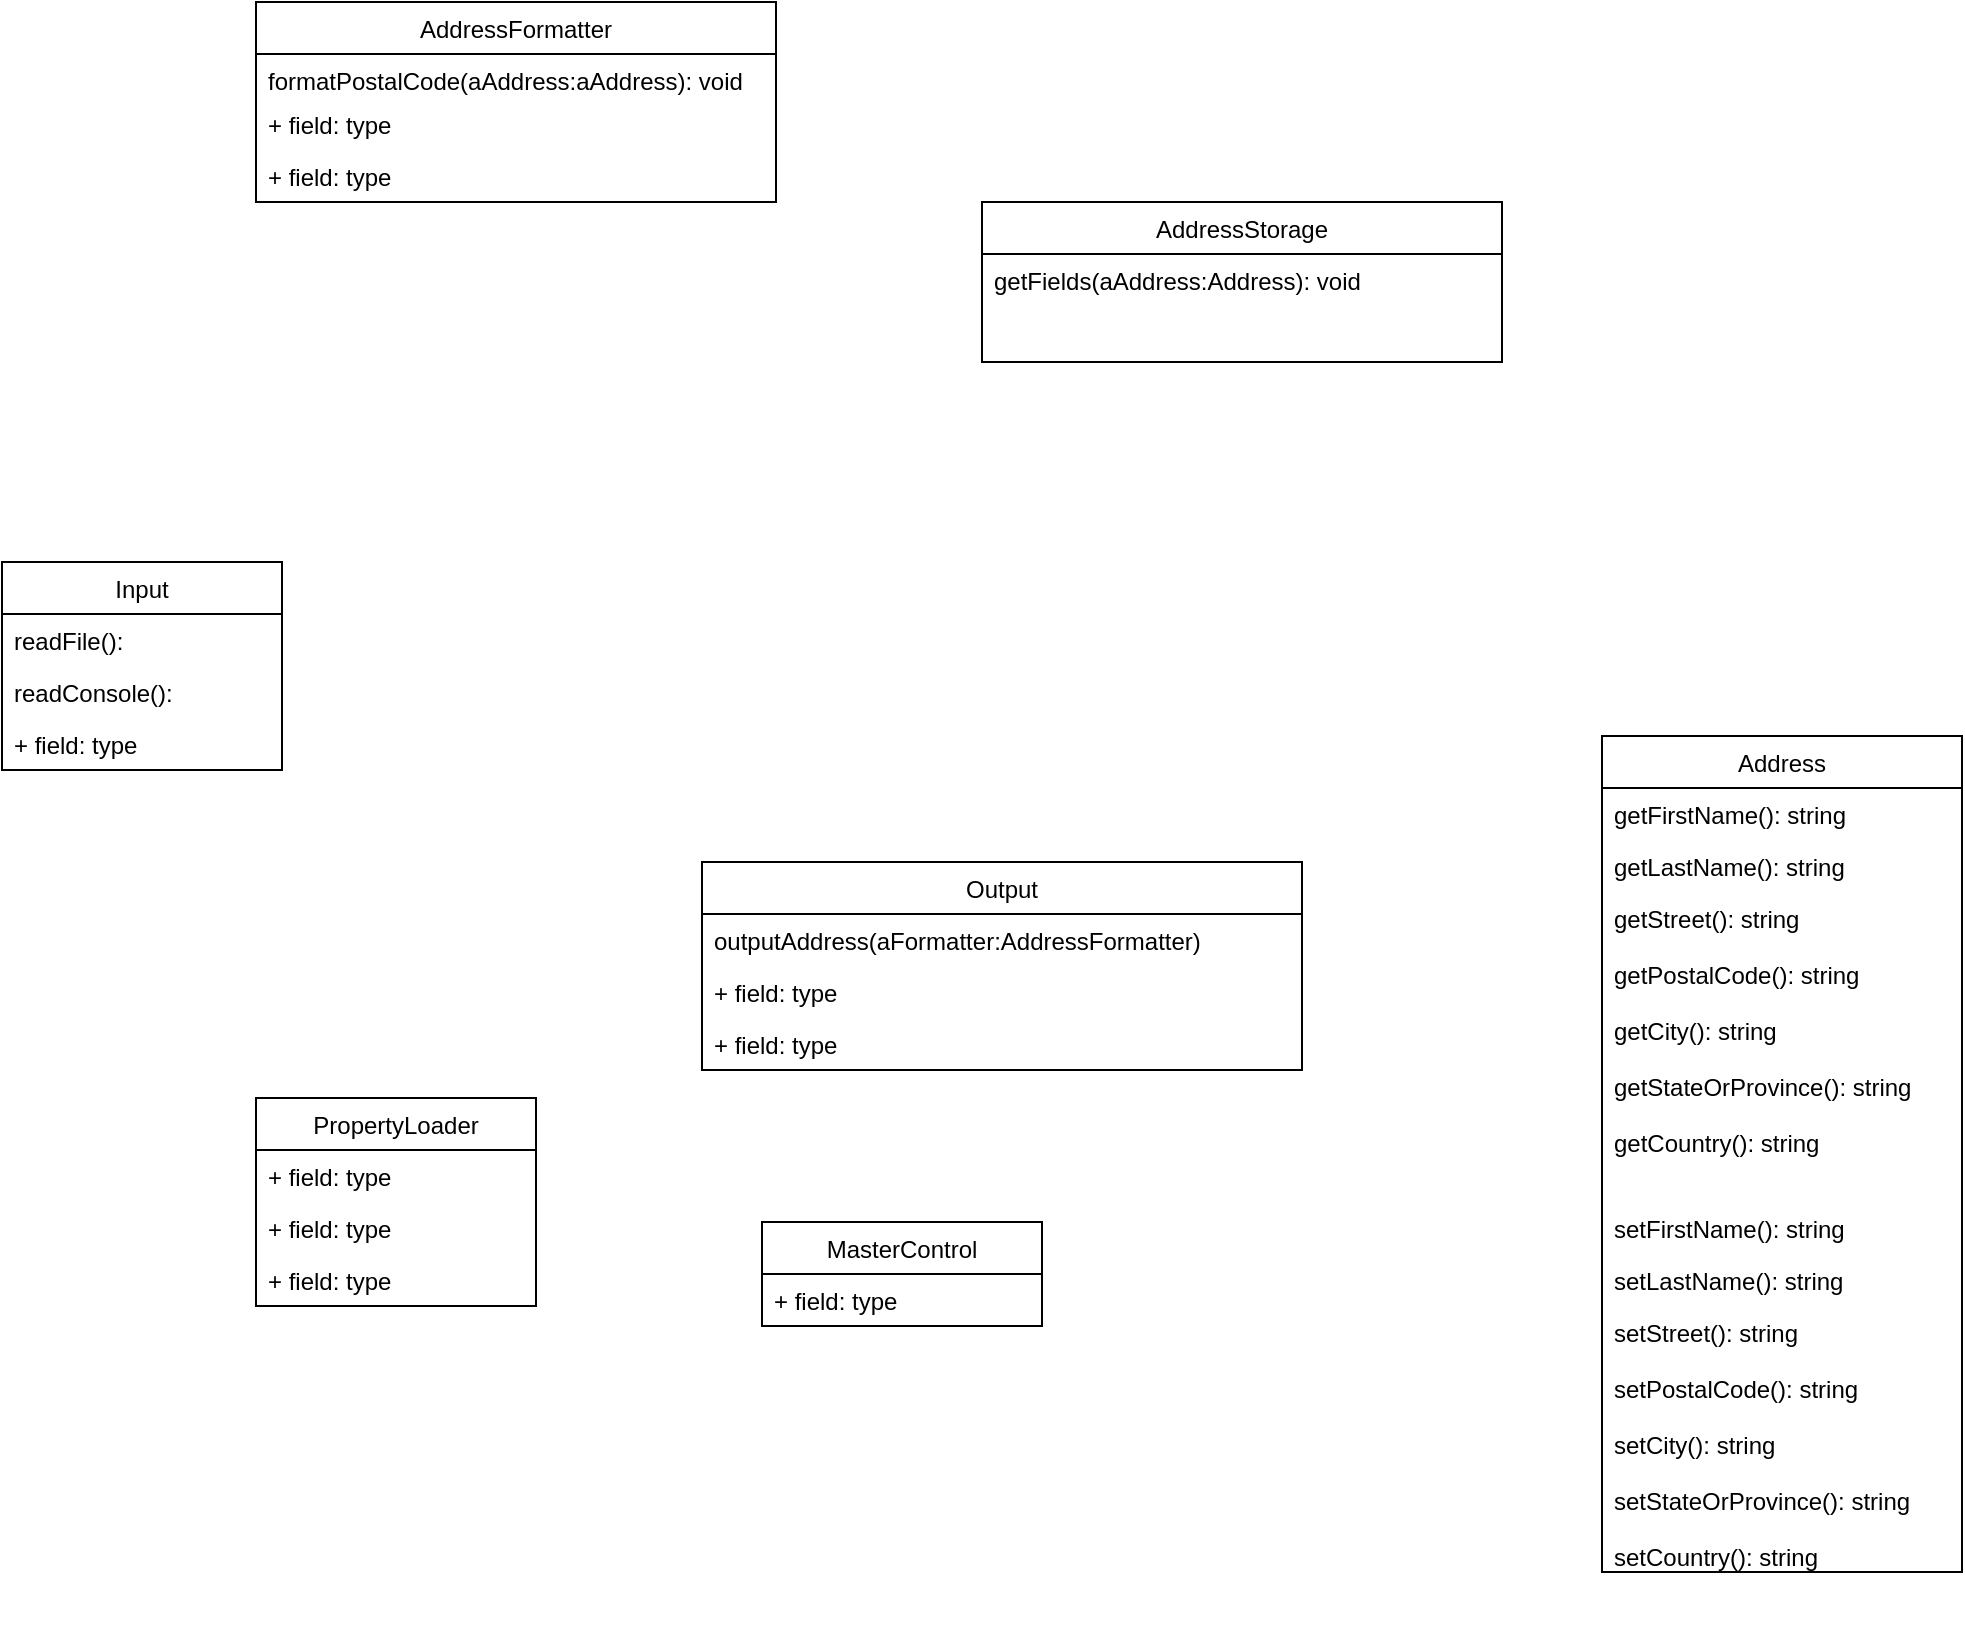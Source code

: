 <mxfile version="14.2.7" type="github">
  <diagram name="Page-1" id="929967ad-93f9-6ef4-fab6-5d389245f69c">
    <mxGraphModel dx="1186" dy="875" grid="1" gridSize="10" guides="1" tooltips="1" connect="1" arrows="1" fold="1" page="1" pageScale="1.5" pageWidth="1169" pageHeight="826" background="none" math="0" shadow="0">
      <root>
        <mxCell id="0" style=";html=1;" />
        <mxCell id="1" style=";html=1;" parent="0" />
        <mxCell id="BPb1q2xjMMaSEA_R7cb4-1" value="Input" style="swimlane;fontStyle=0;childLayout=stackLayout;horizontal=1;startSize=26;fillColor=none;horizontalStack=0;resizeParent=1;resizeParentMax=0;resizeLast=0;collapsible=1;marginBottom=0;" parent="1" vertex="1">
          <mxGeometry x="610" y="380" width="140" height="104" as="geometry" />
        </mxCell>
        <mxCell id="BPb1q2xjMMaSEA_R7cb4-2" value="readFile():" style="text;strokeColor=none;fillColor=none;align=left;verticalAlign=top;spacingLeft=4;spacingRight=4;overflow=hidden;rotatable=0;points=[[0,0.5],[1,0.5]];portConstraint=eastwest;" parent="BPb1q2xjMMaSEA_R7cb4-1" vertex="1">
          <mxGeometry y="26" width="140" height="26" as="geometry" />
        </mxCell>
        <mxCell id="BPb1q2xjMMaSEA_R7cb4-3" value="readConsole():" style="text;strokeColor=none;fillColor=none;align=left;verticalAlign=top;spacingLeft=4;spacingRight=4;overflow=hidden;rotatable=0;points=[[0,0.5],[1,0.5]];portConstraint=eastwest;" parent="BPb1q2xjMMaSEA_R7cb4-1" vertex="1">
          <mxGeometry y="52" width="140" height="26" as="geometry" />
        </mxCell>
        <mxCell id="BPb1q2xjMMaSEA_R7cb4-4" value="+ field: type" style="text;strokeColor=none;fillColor=none;align=left;verticalAlign=top;spacingLeft=4;spacingRight=4;overflow=hidden;rotatable=0;points=[[0,0.5],[1,0.5]];portConstraint=eastwest;" parent="BPb1q2xjMMaSEA_R7cb4-1" vertex="1">
          <mxGeometry y="78" width="140" height="26" as="geometry" />
        </mxCell>
        <mxCell id="BPb1q2xjMMaSEA_R7cb4-5" value="AddressFormatter" style="swimlane;fontStyle=0;childLayout=stackLayout;horizontal=1;startSize=26;fillColor=none;horizontalStack=0;resizeParent=1;resizeParentMax=0;resizeLast=0;collapsible=1;marginBottom=0;" parent="1" vertex="1">
          <mxGeometry x="737" y="100" width="260" height="100" as="geometry" />
        </mxCell>
        <mxCell id="BPb1q2xjMMaSEA_R7cb4-6" value="formatPostalCode(aAddress:aAddress): void" style="text;strokeColor=none;fillColor=none;align=left;verticalAlign=top;spacingLeft=4;spacingRight=4;overflow=hidden;rotatable=0;points=[[0,0.5],[1,0.5]];portConstraint=eastwest;" parent="BPb1q2xjMMaSEA_R7cb4-5" vertex="1">
          <mxGeometry y="26" width="260" height="22" as="geometry" />
        </mxCell>
        <mxCell id="BPb1q2xjMMaSEA_R7cb4-7" value="+ field: type" style="text;strokeColor=none;fillColor=none;align=left;verticalAlign=top;spacingLeft=4;spacingRight=4;overflow=hidden;rotatable=0;points=[[0,0.5],[1,0.5]];portConstraint=eastwest;" parent="BPb1q2xjMMaSEA_R7cb4-5" vertex="1">
          <mxGeometry y="48" width="260" height="26" as="geometry" />
        </mxCell>
        <mxCell id="BPb1q2xjMMaSEA_R7cb4-8" value="+ field: type" style="text;strokeColor=none;fillColor=none;align=left;verticalAlign=top;spacingLeft=4;spacingRight=4;overflow=hidden;rotatable=0;points=[[0,0.5],[1,0.5]];portConstraint=eastwest;" parent="BPb1q2xjMMaSEA_R7cb4-5" vertex="1">
          <mxGeometry y="74" width="260" height="26" as="geometry" />
        </mxCell>
        <mxCell id="BPb1q2xjMMaSEA_R7cb4-9" value="Output" style="swimlane;fontStyle=0;childLayout=stackLayout;horizontal=1;startSize=26;fillColor=none;horizontalStack=0;resizeParent=1;resizeParentMax=0;resizeLast=0;collapsible=1;marginBottom=0;" parent="1" vertex="1">
          <mxGeometry x="960" y="530" width="300" height="104" as="geometry" />
        </mxCell>
        <mxCell id="BPb1q2xjMMaSEA_R7cb4-10" value="outputAddress(aFormatter:AddressFormatter)" style="text;strokeColor=none;fillColor=none;align=left;verticalAlign=top;spacingLeft=4;spacingRight=4;overflow=hidden;rotatable=0;points=[[0,0.5],[1,0.5]];portConstraint=eastwest;" parent="BPb1q2xjMMaSEA_R7cb4-9" vertex="1">
          <mxGeometry y="26" width="300" height="26" as="geometry" />
        </mxCell>
        <mxCell id="BPb1q2xjMMaSEA_R7cb4-11" value="+ field: type" style="text;strokeColor=none;fillColor=none;align=left;verticalAlign=top;spacingLeft=4;spacingRight=4;overflow=hidden;rotatable=0;points=[[0,0.5],[1,0.5]];portConstraint=eastwest;" parent="BPb1q2xjMMaSEA_R7cb4-9" vertex="1">
          <mxGeometry y="52" width="300" height="26" as="geometry" />
        </mxCell>
        <mxCell id="BPb1q2xjMMaSEA_R7cb4-12" value="+ field: type" style="text;strokeColor=none;fillColor=none;align=left;verticalAlign=top;spacingLeft=4;spacingRight=4;overflow=hidden;rotatable=0;points=[[0,0.5],[1,0.5]];portConstraint=eastwest;" parent="BPb1q2xjMMaSEA_R7cb4-9" vertex="1">
          <mxGeometry y="78" width="300" height="26" as="geometry" />
        </mxCell>
        <mxCell id="BPb1q2xjMMaSEA_R7cb4-13" value="AddressStorage" style="swimlane;fontStyle=0;childLayout=stackLayout;horizontal=1;startSize=26;fillColor=none;horizontalStack=0;resizeParent=1;resizeParentMax=0;resizeLast=0;collapsible=1;marginBottom=0;" parent="1" vertex="1">
          <mxGeometry x="1100" y="200" width="260" height="80" as="geometry" />
        </mxCell>
        <mxCell id="BPb1q2xjMMaSEA_R7cb4-14" value="getFields(aAddress:Address): void" style="text;strokeColor=none;fillColor=none;align=left;verticalAlign=top;spacingLeft=4;spacingRight=4;overflow=hidden;rotatable=0;points=[[0,0.5],[1,0.5]];portConstraint=eastwest;" parent="BPb1q2xjMMaSEA_R7cb4-13" vertex="1">
          <mxGeometry y="26" width="260" height="54" as="geometry" />
        </mxCell>
        <mxCell id="BPb1q2xjMMaSEA_R7cb4-17" value="PropertyLoader" style="swimlane;fontStyle=0;childLayout=stackLayout;horizontal=1;startSize=26;fillColor=none;horizontalStack=0;resizeParent=1;resizeParentMax=0;resizeLast=0;collapsible=1;marginBottom=0;" parent="1" vertex="1">
          <mxGeometry x="737" y="648" width="140" height="104" as="geometry" />
        </mxCell>
        <mxCell id="BPb1q2xjMMaSEA_R7cb4-18" value="+ field: type" style="text;strokeColor=none;fillColor=none;align=left;verticalAlign=top;spacingLeft=4;spacingRight=4;overflow=hidden;rotatable=0;points=[[0,0.5],[1,0.5]];portConstraint=eastwest;" parent="BPb1q2xjMMaSEA_R7cb4-17" vertex="1">
          <mxGeometry y="26" width="140" height="26" as="geometry" />
        </mxCell>
        <mxCell id="BPb1q2xjMMaSEA_R7cb4-20" value="+ field: type" style="text;strokeColor=none;fillColor=none;align=left;verticalAlign=top;spacingLeft=4;spacingRight=4;overflow=hidden;rotatable=0;points=[[0,0.5],[1,0.5]];portConstraint=eastwest;" parent="BPb1q2xjMMaSEA_R7cb4-17" vertex="1">
          <mxGeometry y="52" width="140" height="26" as="geometry" />
        </mxCell>
        <mxCell id="BPb1q2xjMMaSEA_R7cb4-19" value="+ field: type" style="text;strokeColor=none;fillColor=none;align=left;verticalAlign=top;spacingLeft=4;spacingRight=4;overflow=hidden;rotatable=0;points=[[0,0.5],[1,0.5]];portConstraint=eastwest;" parent="BPb1q2xjMMaSEA_R7cb4-17" vertex="1">
          <mxGeometry y="78" width="140" height="26" as="geometry" />
        </mxCell>
        <mxCell id="AUXMmanpsPG20B2vkFv7-12" value="" style="group" vertex="1" connectable="0" parent="1">
          <mxGeometry x="1410" y="467" width="180" height="447" as="geometry" />
        </mxCell>
        <mxCell id="AUXMmanpsPG20B2vkFv7-6" value="setFirstName(): string" style="text;strokeColor=none;fillColor=none;align=left;verticalAlign=top;spacingLeft=4;spacingRight=4;overflow=hidden;rotatable=0;points=[[0,0.5],[1,0.5]];portConstraint=eastwest;" vertex="1" parent="AUXMmanpsPG20B2vkFv7-12">
          <mxGeometry y="233" width="180" height="26" as="geometry" />
        </mxCell>
        <mxCell id="AUXMmanpsPG20B2vkFv7-8" value="setStreet(): string&#xa;&#xa;setPostalCode(): string&#xa;&#xa;setCity(): string&#xa;&#xa;setStateOrProvince(): string&#xa;&#xa;setCountry(): string&#xa;" style="text;strokeColor=none;fillColor=none;align=left;verticalAlign=top;spacingLeft=4;spacingRight=4;overflow=hidden;rotatable=0;points=[[0,0.5],[1,0.5]];portConstraint=eastwest;" vertex="1" parent="AUXMmanpsPG20B2vkFv7-12">
          <mxGeometry y="285" width="180" height="162" as="geometry" />
        </mxCell>
        <mxCell id="AUXMmanpsPG20B2vkFv7-11" value="" style="group" vertex="1" connectable="0" parent="AUXMmanpsPG20B2vkFv7-12">
          <mxGeometry width="180" height="418" as="geometry" />
        </mxCell>
        <mxCell id="AUXMmanpsPG20B2vkFv7-2" value="Address" style="swimlane;fontStyle=0;childLayout=stackLayout;horizontal=1;startSize=26;fillColor=none;horizontalStack=0;resizeParent=1;resizeParentMax=0;resizeLast=0;collapsible=1;marginBottom=0;" vertex="1" parent="AUXMmanpsPG20B2vkFv7-11">
          <mxGeometry width="180" height="418" as="geometry" />
        </mxCell>
        <mxCell id="AUXMmanpsPG20B2vkFv7-3" value="getFirstName(): string" style="text;strokeColor=none;fillColor=none;align=left;verticalAlign=top;spacingLeft=4;spacingRight=4;overflow=hidden;rotatable=0;points=[[0,0.5],[1,0.5]];portConstraint=eastwest;" vertex="1" parent="AUXMmanpsPG20B2vkFv7-2">
          <mxGeometry y="26" width="180" height="26" as="geometry" />
        </mxCell>
        <mxCell id="AUXMmanpsPG20B2vkFv7-4" value="getLastName(): string" style="text;strokeColor=none;fillColor=none;align=left;verticalAlign=top;spacingLeft=4;spacingRight=4;overflow=hidden;rotatable=0;points=[[0,0.5],[1,0.5]];portConstraint=eastwest;" vertex="1" parent="AUXMmanpsPG20B2vkFv7-2">
          <mxGeometry y="52" width="180" height="26" as="geometry" />
        </mxCell>
        <mxCell id="AUXMmanpsPG20B2vkFv7-5" value="getStreet(): string&#xa;&#xa;getPostalCode(): string&#xa;&#xa;getCity(): string&#xa;&#xa;getStateOrProvince(): string&#xa;&#xa;getCountry(): string&#xa;" style="text;strokeColor=none;fillColor=none;align=left;verticalAlign=top;spacingLeft=4;spacingRight=4;overflow=hidden;rotatable=0;points=[[0,0.5],[1,0.5]];portConstraint=eastwest;" vertex="1" parent="AUXMmanpsPG20B2vkFv7-2">
          <mxGeometry y="78" width="180" height="340" as="geometry" />
        </mxCell>
        <mxCell id="AUXMmanpsPG20B2vkFv7-7" value="setLastName(): string" style="text;strokeColor=none;fillColor=none;align=left;verticalAlign=top;spacingLeft=4;spacingRight=4;overflow=hidden;rotatable=0;points=[[0,0.5],[1,0.5]];portConstraint=eastwest;" vertex="1" parent="AUXMmanpsPG20B2vkFv7-11">
          <mxGeometry y="259" width="180" height="26" as="geometry" />
        </mxCell>
        <mxCell id="AUXMmanpsPG20B2vkFv7-15" value="MasterControl" style="swimlane;fontStyle=0;childLayout=stackLayout;horizontal=1;startSize=26;fillColor=none;horizontalStack=0;resizeParent=1;resizeParentMax=0;resizeLast=0;collapsible=1;marginBottom=0;" vertex="1" parent="1">
          <mxGeometry x="990" y="710" width="140" height="52" as="geometry" />
        </mxCell>
        <mxCell id="AUXMmanpsPG20B2vkFv7-18" value="+ field: type" style="text;strokeColor=none;fillColor=none;align=left;verticalAlign=top;spacingLeft=4;spacingRight=4;overflow=hidden;rotatable=0;points=[[0,0.5],[1,0.5]];portConstraint=eastwest;" vertex="1" parent="AUXMmanpsPG20B2vkFv7-15">
          <mxGeometry y="26" width="140" height="26" as="geometry" />
        </mxCell>
      </root>
    </mxGraphModel>
  </diagram>
</mxfile>
